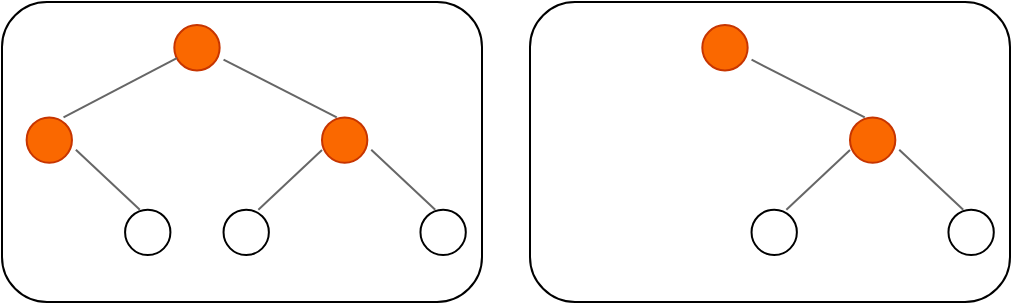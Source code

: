 <mxfile version="24.7.14">
  <diagram name="第 1 页" id="RxgsKimNO08vxueoqrla">
    <mxGraphModel dx="951" dy="518" grid="1" gridSize="10" guides="1" tooltips="1" connect="1" arrows="1" fold="1" page="1" pageScale="1" pageWidth="827" pageHeight="1169" math="0" shadow="0">
      <root>
        <mxCell id="0" />
        <mxCell id="1" parent="0" />
        <mxCell id="426iSz_YMCcupiuUeWzE-58" value="" style="group" vertex="1" connectable="0" parent="1">
          <mxGeometry x="30" y="20" width="240" height="150" as="geometry" />
        </mxCell>
        <mxCell id="426iSz_YMCcupiuUeWzE-57" value="" style="rounded=1;whiteSpace=wrap;html=1;fillColor=none;" vertex="1" parent="426iSz_YMCcupiuUeWzE-58">
          <mxGeometry width="240" height="150" as="geometry" />
        </mxCell>
        <mxCell id="426iSz_YMCcupiuUeWzE-44" value="" style="ellipse;whiteSpace=wrap;html=1;aspect=fixed;fillColor=#fa6800;fontColor=#000000;strokeColor=#C73500;" vertex="1" parent="426iSz_YMCcupiuUeWzE-58">
          <mxGeometry x="12.308" y="57.692" width="22.672" height="22.672" as="geometry" />
        </mxCell>
        <mxCell id="426iSz_YMCcupiuUeWzE-45" value="" style="ellipse;whiteSpace=wrap;html=1;aspect=fixed;" vertex="1" parent="426iSz_YMCcupiuUeWzE-58">
          <mxGeometry x="61.538" y="103.846" width="22.672" height="22.672" as="geometry" />
        </mxCell>
        <mxCell id="426iSz_YMCcupiuUeWzE-46" value="" style="endArrow=none;html=1;rounded=0;entryX=0;entryY=1;entryDx=0;entryDy=0;fillColor=#f5f5f5;gradientColor=#b3b3b3;strokeColor=#666666;" edge="1" parent="426iSz_YMCcupiuUeWzE-58">
          <mxGeometry width="50" height="50" relative="1" as="geometry">
            <mxPoint x="36.923" y="73.846" as="sourcePoint" />
            <mxPoint x="68.923" y="103.846" as="targetPoint" />
          </mxGeometry>
        </mxCell>
        <mxCell id="426iSz_YMCcupiuUeWzE-47" value="" style="ellipse;whiteSpace=wrap;html=1;aspect=fixed;fillColor=#fa6800;fontColor=#000000;strokeColor=#C73500;" vertex="1" parent="426iSz_YMCcupiuUeWzE-58">
          <mxGeometry x="160.0" y="57.692" width="22.672" height="22.672" as="geometry" />
        </mxCell>
        <mxCell id="426iSz_YMCcupiuUeWzE-48" value="" style="ellipse;whiteSpace=wrap;html=1;aspect=fixed;" vertex="1" parent="426iSz_YMCcupiuUeWzE-58">
          <mxGeometry x="110.769" y="103.846" width="22.672" height="22.672" as="geometry" />
        </mxCell>
        <mxCell id="426iSz_YMCcupiuUeWzE-49" value="" style="ellipse;whiteSpace=wrap;html=1;aspect=fixed;" vertex="1" parent="426iSz_YMCcupiuUeWzE-58">
          <mxGeometry x="209.231" y="103.846" width="22.672" height="22.672" as="geometry" />
        </mxCell>
        <mxCell id="426iSz_YMCcupiuUeWzE-50" value="" style="endArrow=none;html=1;rounded=0;entryX=0;entryY=1;entryDx=0;entryDy=0;fillColor=#f5f5f5;gradientColor=#b3b3b3;strokeColor=#666666;" edge="1" parent="426iSz_YMCcupiuUeWzE-58">
          <mxGeometry width="50" height="50" relative="1" as="geometry">
            <mxPoint x="128.174" y="103.845" as="sourcePoint" />
            <mxPoint x="159.999" y="74.009" as="targetPoint" />
          </mxGeometry>
        </mxCell>
        <mxCell id="426iSz_YMCcupiuUeWzE-51" value="" style="endArrow=none;html=1;rounded=0;entryX=0;entryY=1;entryDx=0;entryDy=0;fillColor=#f5f5f5;gradientColor=#b3b3b3;strokeColor=#666666;" edge="1" parent="426iSz_YMCcupiuUeWzE-58">
          <mxGeometry width="50" height="50" relative="1" as="geometry">
            <mxPoint x="184.615" y="73.846" as="sourcePoint" />
            <mxPoint x="216.615" y="103.846" as="targetPoint" />
          </mxGeometry>
        </mxCell>
        <mxCell id="426iSz_YMCcupiuUeWzE-52" value="" style="ellipse;whiteSpace=wrap;html=1;aspect=fixed;fillColor=#fa6800;fontColor=#000000;strokeColor=#C73500;" vertex="1" parent="426iSz_YMCcupiuUeWzE-58">
          <mxGeometry x="86.154" y="11.538" width="22.672" height="22.672" as="geometry" />
        </mxCell>
        <mxCell id="426iSz_YMCcupiuUeWzE-53" value="" style="endArrow=none;html=1;rounded=0;fillColor=#f5f5f5;gradientColor=#b3b3b3;strokeColor=#666666;" edge="1" parent="426iSz_YMCcupiuUeWzE-58" target="426iSz_YMCcupiuUeWzE-52">
          <mxGeometry width="50" height="50" relative="1" as="geometry">
            <mxPoint x="30.769" y="57.692" as="sourcePoint" />
            <mxPoint x="61.538" y="28.846" as="targetPoint" />
          </mxGeometry>
        </mxCell>
        <mxCell id="426iSz_YMCcupiuUeWzE-54" value="" style="endArrow=none;html=1;rounded=0;fillColor=#f5f5f5;gradientColor=#b3b3b3;strokeColor=#666666;" edge="1" parent="426iSz_YMCcupiuUeWzE-58">
          <mxGeometry width="50" height="50" relative="1" as="geometry">
            <mxPoint x="167.385" y="57.692" as="sourcePoint" />
            <mxPoint x="110.769" y="28.846" as="targetPoint" />
          </mxGeometry>
        </mxCell>
        <mxCell id="426iSz_YMCcupiuUeWzE-59" value="" style="group" vertex="1" connectable="0" parent="1">
          <mxGeometry x="294" y="20" width="240" height="150" as="geometry" />
        </mxCell>
        <mxCell id="426iSz_YMCcupiuUeWzE-60" value="" style="rounded=1;whiteSpace=wrap;html=1;fillColor=none;" vertex="1" parent="426iSz_YMCcupiuUeWzE-59">
          <mxGeometry width="240" height="150" as="geometry" />
        </mxCell>
        <mxCell id="426iSz_YMCcupiuUeWzE-64" value="" style="ellipse;whiteSpace=wrap;html=1;aspect=fixed;fillColor=#fa6800;fontColor=#000000;strokeColor=#C73500;" vertex="1" parent="426iSz_YMCcupiuUeWzE-59">
          <mxGeometry x="160.0" y="57.692" width="22.672" height="22.672" as="geometry" />
        </mxCell>
        <mxCell id="426iSz_YMCcupiuUeWzE-65" value="" style="ellipse;whiteSpace=wrap;html=1;aspect=fixed;" vertex="1" parent="426iSz_YMCcupiuUeWzE-59">
          <mxGeometry x="110.769" y="103.846" width="22.672" height="22.672" as="geometry" />
        </mxCell>
        <mxCell id="426iSz_YMCcupiuUeWzE-66" value="" style="ellipse;whiteSpace=wrap;html=1;aspect=fixed;" vertex="1" parent="426iSz_YMCcupiuUeWzE-59">
          <mxGeometry x="209.231" y="103.846" width="22.672" height="22.672" as="geometry" />
        </mxCell>
        <mxCell id="426iSz_YMCcupiuUeWzE-67" value="" style="endArrow=none;html=1;rounded=0;entryX=0;entryY=1;entryDx=0;entryDy=0;fillColor=#f5f5f5;gradientColor=#b3b3b3;strokeColor=#666666;" edge="1" parent="426iSz_YMCcupiuUeWzE-59">
          <mxGeometry width="50" height="50" relative="1" as="geometry">
            <mxPoint x="128.174" y="103.845" as="sourcePoint" />
            <mxPoint x="159.999" y="74.009" as="targetPoint" />
          </mxGeometry>
        </mxCell>
        <mxCell id="426iSz_YMCcupiuUeWzE-68" value="" style="endArrow=none;html=1;rounded=0;entryX=0;entryY=1;entryDx=0;entryDy=0;fillColor=#f5f5f5;gradientColor=#b3b3b3;strokeColor=#666666;" edge="1" parent="426iSz_YMCcupiuUeWzE-59">
          <mxGeometry width="50" height="50" relative="1" as="geometry">
            <mxPoint x="184.615" y="73.846" as="sourcePoint" />
            <mxPoint x="216.615" y="103.846" as="targetPoint" />
          </mxGeometry>
        </mxCell>
        <mxCell id="426iSz_YMCcupiuUeWzE-69" value="" style="ellipse;whiteSpace=wrap;html=1;aspect=fixed;fillColor=#fa6800;fontColor=#000000;strokeColor=#C73500;" vertex="1" parent="426iSz_YMCcupiuUeWzE-59">
          <mxGeometry x="86.154" y="11.538" width="22.672" height="22.672" as="geometry" />
        </mxCell>
        <mxCell id="426iSz_YMCcupiuUeWzE-71" value="" style="endArrow=none;html=1;rounded=0;fillColor=#f5f5f5;gradientColor=#b3b3b3;strokeColor=#666666;" edge="1" parent="426iSz_YMCcupiuUeWzE-59">
          <mxGeometry width="50" height="50" relative="1" as="geometry">
            <mxPoint x="167.385" y="57.692" as="sourcePoint" />
            <mxPoint x="110.769" y="28.846" as="targetPoint" />
          </mxGeometry>
        </mxCell>
      </root>
    </mxGraphModel>
  </diagram>
</mxfile>
